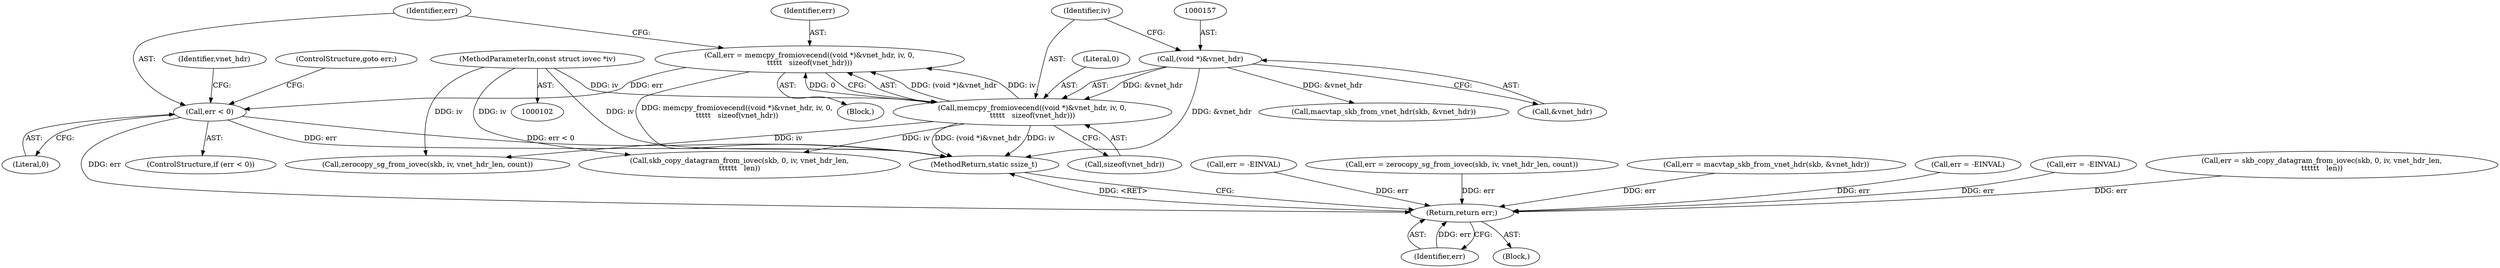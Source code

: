 digraph "0_linux_b92946e2919134ebe2a4083e4302236295ea2a73@API" {
"1000153" [label="(Call,err = memcpy_fromiovecend((void *)&vnet_hdr, iv, 0,\n\t\t\t\t\t   sizeof(vnet_hdr)))"];
"1000155" [label="(Call,memcpy_fromiovecend((void *)&vnet_hdr, iv, 0,\n\t\t\t\t\t   sizeof(vnet_hdr)))"];
"1000156" [label="(Call,(void *)&vnet_hdr)"];
"1000105" [label="(MethodParameterIn,const struct iovec *iv)"];
"1000165" [label="(Call,err < 0)"];
"1000381" [label="(Return,return err;)"];
"1000105" [label="(MethodParameterIn,const struct iovec *iv)"];
"1000161" [label="(Literal,0)"];
"1000202" [label="(Call,err = -EINVAL)"];
"1000160" [label="(Identifier,iv)"];
"1000280" [label="(Call,zerocopy_sg_from_iovec(skb, iv, vnet_hdr_len, count))"];
"1000164" [label="(ControlStructure,if (err < 0))"];
"1000383" [label="(MethodReturn,static ssize_t)"];
"1000278" [label="(Call,err = zerocopy_sg_from_iovec(skb, iv, vnet_hdr_len, count))"];
"1000313" [label="(Call,err = macvtap_skb_from_vnet_hdr(skb, &vnet_hdr))"];
"1000166" [label="(Identifier,err)"];
"1000156" [label="(Call,(void *)&vnet_hdr)"];
"1000153" [label="(Call,err = memcpy_fromiovecend((void *)&vnet_hdr, iv, 0,\n\t\t\t\t\t   sizeof(vnet_hdr)))"];
"1000165" [label="(Call,err < 0)"];
"1000382" [label="(Identifier,err)"];
"1000315" [label="(Call,macvtap_skb_from_vnet_hdr(skb, &vnet_hdr))"];
"1000141" [label="(Call,err = -EINVAL)"];
"1000135" [label="(Block,)"];
"1000173" [label="(Identifier,vnet_hdr)"];
"1000167" [label="(Literal,0)"];
"1000155" [label="(Call,memcpy_fromiovecend((void *)&vnet_hdr, iv, 0,\n\t\t\t\t\t   sizeof(vnet_hdr)))"];
"1000213" [label="(Call,err = -EINVAL)"];
"1000162" [label="(Call,sizeof(vnet_hdr))"];
"1000158" [label="(Call,&vnet_hdr)"];
"1000168" [label="(ControlStructure,goto err;)"];
"1000154" [label="(Identifier,err)"];
"1000109" [label="(Block,)"];
"1000381" [label="(Return,return err;)"];
"1000286" [label="(Call,err = skb_copy_datagram_from_iovec(skb, 0, iv, vnet_hdr_len,\n\t\t\t\t\t\t   len))"];
"1000288" [label="(Call,skb_copy_datagram_from_iovec(skb, 0, iv, vnet_hdr_len,\n\t\t\t\t\t\t   len))"];
"1000153" -> "1000135"  [label="AST: "];
"1000153" -> "1000155"  [label="CFG: "];
"1000154" -> "1000153"  [label="AST: "];
"1000155" -> "1000153"  [label="AST: "];
"1000166" -> "1000153"  [label="CFG: "];
"1000153" -> "1000383"  [label="DDG: memcpy_fromiovecend((void *)&vnet_hdr, iv, 0,\n\t\t\t\t\t   sizeof(vnet_hdr))"];
"1000155" -> "1000153"  [label="DDG: (void *)&vnet_hdr"];
"1000155" -> "1000153"  [label="DDG: iv"];
"1000155" -> "1000153"  [label="DDG: 0"];
"1000153" -> "1000165"  [label="DDG: err"];
"1000155" -> "1000162"  [label="CFG: "];
"1000156" -> "1000155"  [label="AST: "];
"1000160" -> "1000155"  [label="AST: "];
"1000161" -> "1000155"  [label="AST: "];
"1000162" -> "1000155"  [label="AST: "];
"1000155" -> "1000383"  [label="DDG: iv"];
"1000155" -> "1000383"  [label="DDG: (void *)&vnet_hdr"];
"1000156" -> "1000155"  [label="DDG: &vnet_hdr"];
"1000105" -> "1000155"  [label="DDG: iv"];
"1000155" -> "1000280"  [label="DDG: iv"];
"1000155" -> "1000288"  [label="DDG: iv"];
"1000156" -> "1000158"  [label="CFG: "];
"1000157" -> "1000156"  [label="AST: "];
"1000158" -> "1000156"  [label="AST: "];
"1000160" -> "1000156"  [label="CFG: "];
"1000156" -> "1000383"  [label="DDG: &vnet_hdr"];
"1000156" -> "1000315"  [label="DDG: &vnet_hdr"];
"1000105" -> "1000102"  [label="AST: "];
"1000105" -> "1000383"  [label="DDG: iv"];
"1000105" -> "1000280"  [label="DDG: iv"];
"1000105" -> "1000288"  [label="DDG: iv"];
"1000165" -> "1000164"  [label="AST: "];
"1000165" -> "1000167"  [label="CFG: "];
"1000166" -> "1000165"  [label="AST: "];
"1000167" -> "1000165"  [label="AST: "];
"1000168" -> "1000165"  [label="CFG: "];
"1000173" -> "1000165"  [label="CFG: "];
"1000165" -> "1000383"  [label="DDG: err"];
"1000165" -> "1000383"  [label="DDG: err < 0"];
"1000165" -> "1000381"  [label="DDG: err"];
"1000381" -> "1000109"  [label="AST: "];
"1000381" -> "1000382"  [label="CFG: "];
"1000382" -> "1000381"  [label="AST: "];
"1000383" -> "1000381"  [label="CFG: "];
"1000381" -> "1000383"  [label="DDG: <RET>"];
"1000382" -> "1000381"  [label="DDG: err"];
"1000141" -> "1000381"  [label="DDG: err"];
"1000286" -> "1000381"  [label="DDG: err"];
"1000213" -> "1000381"  [label="DDG: err"];
"1000202" -> "1000381"  [label="DDG: err"];
"1000313" -> "1000381"  [label="DDG: err"];
"1000278" -> "1000381"  [label="DDG: err"];
}

